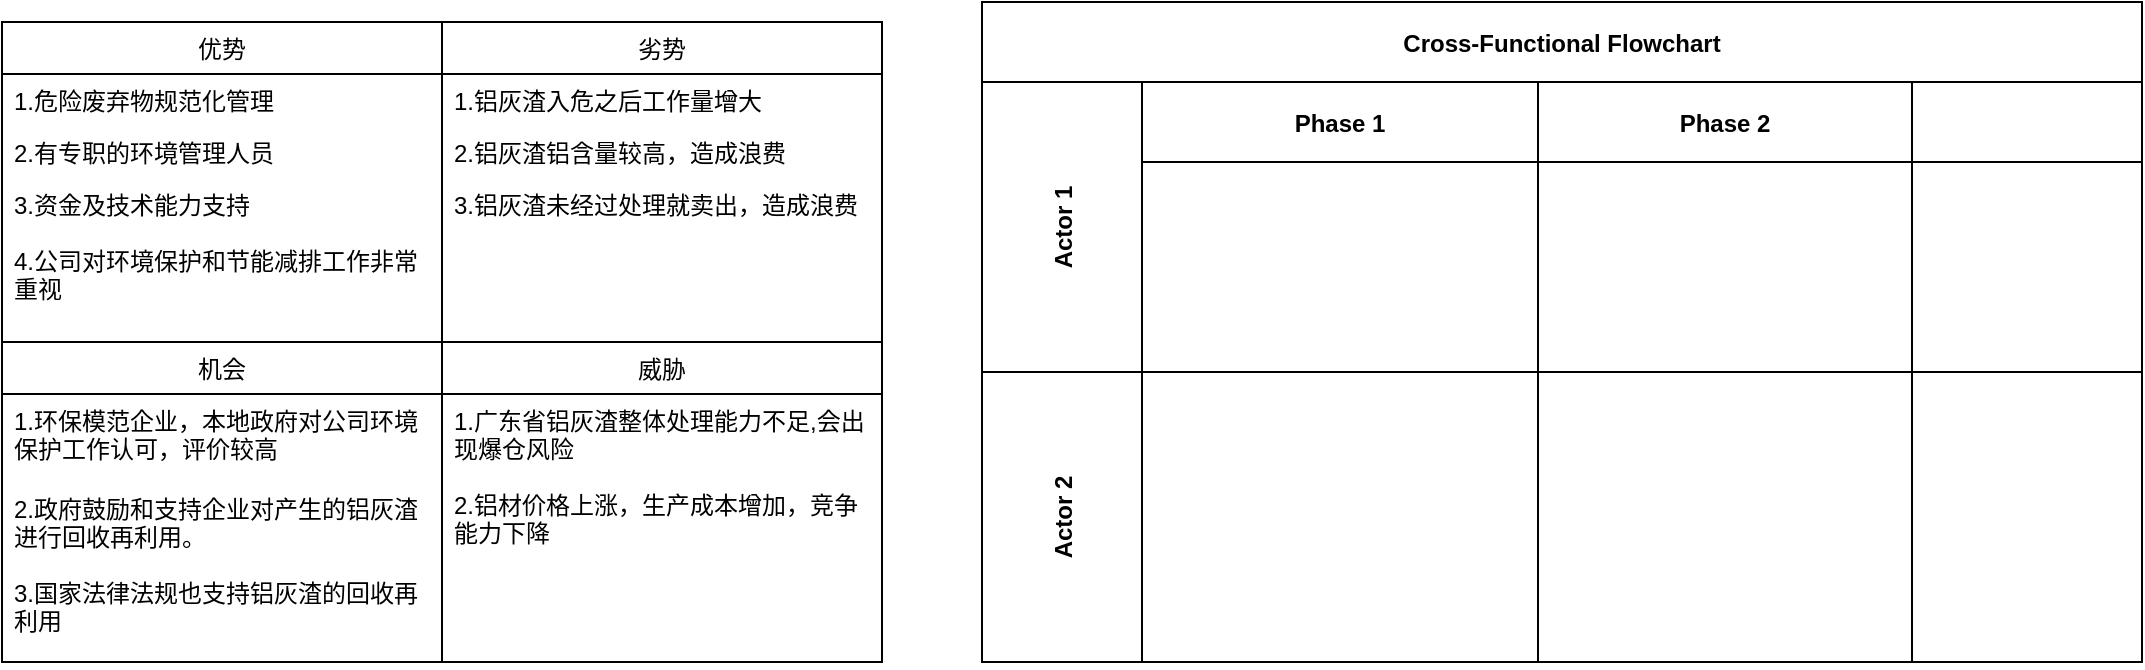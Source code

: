 <mxfile version="14.9.9" type="github">
  <diagram id="kqw_EEB3ICVsyudQTdO8" name="Page-1">
    <mxGraphModel dx="820" dy="422" grid="1" gridSize="10" guides="1" tooltips="1" connect="1" arrows="1" fold="1" page="1" pageScale="1" pageWidth="827" pageHeight="1169" math="0" shadow="0">
      <root>
        <mxCell id="0" />
        <mxCell id="1" parent="0" />
        <mxCell id="Xc-GuWCWaLxMhfv2FBEa-1" value="优势" style="swimlane;fontStyle=0;childLayout=stackLayout;horizontal=1;startSize=26;horizontalStack=0;resizeParent=1;resizeParentMax=0;resizeLast=0;collapsible=1;marginBottom=0;" vertex="1" parent="1">
          <mxGeometry x="70" y="60" width="220" height="320" as="geometry" />
        </mxCell>
        <mxCell id="Xc-GuWCWaLxMhfv2FBEa-2" value="1.危险废弃物规范化管理" style="text;strokeColor=none;fillColor=none;align=left;verticalAlign=top;spacingLeft=4;spacingRight=4;overflow=hidden;rotatable=0;points=[[0,0.5],[1,0.5]];portConstraint=eastwest;" vertex="1" parent="Xc-GuWCWaLxMhfv2FBEa-1">
          <mxGeometry y="26" width="220" height="26" as="geometry" />
        </mxCell>
        <mxCell id="Xc-GuWCWaLxMhfv2FBEa-3" value="2.有专职的环境管理人员" style="text;strokeColor=none;fillColor=none;align=left;verticalAlign=top;spacingLeft=4;spacingRight=4;overflow=hidden;rotatable=0;points=[[0,0.5],[1,0.5]];portConstraint=eastwest;" vertex="1" parent="Xc-GuWCWaLxMhfv2FBEa-1">
          <mxGeometry y="52" width="220" height="26" as="geometry" />
        </mxCell>
        <mxCell id="Xc-GuWCWaLxMhfv2FBEa-4" value="3.资金及技术能力支持&#xa;&#xa;4.公司对环境保护和节能减排工作非常&#xa;重视" style="text;strokeColor=none;fillColor=none;align=left;verticalAlign=top;spacingLeft=4;spacingRight=4;overflow=hidden;rotatable=0;points=[[0,0.5],[1,0.5]];portConstraint=eastwest;" vertex="1" parent="Xc-GuWCWaLxMhfv2FBEa-1">
          <mxGeometry y="78" width="220" height="82" as="geometry" />
        </mxCell>
        <mxCell id="Xc-GuWCWaLxMhfv2FBEa-14" value="机会" style="swimlane;fontStyle=0;childLayout=stackLayout;horizontal=1;startSize=26;horizontalStack=0;resizeParent=1;resizeParentMax=0;resizeLast=0;collapsible=1;marginBottom=0;" vertex="1" parent="Xc-GuWCWaLxMhfv2FBEa-1">
          <mxGeometry y="160" width="220" height="160" as="geometry" />
        </mxCell>
        <mxCell id="Xc-GuWCWaLxMhfv2FBEa-15" value="1.环保模范企业，本地政府对公司环境&#xa;保护工作认可，评价较高" style="text;strokeColor=none;fillColor=none;align=left;verticalAlign=top;spacingLeft=4;spacingRight=4;overflow=hidden;rotatable=0;points=[[0,0.5],[1,0.5]];portConstraint=eastwest;" vertex="1" parent="Xc-GuWCWaLxMhfv2FBEa-14">
          <mxGeometry y="26" width="220" height="44" as="geometry" />
        </mxCell>
        <mxCell id="Xc-GuWCWaLxMhfv2FBEa-17" value="2.政府鼓励和支持企业对产生的铝灰渣&#xa;进行回收再利用。&#xa;&#xa;3.国家法律法规也支持铝灰渣的回收再&#xa;利用" style="text;strokeColor=none;fillColor=none;align=left;verticalAlign=top;spacingLeft=4;spacingRight=4;overflow=hidden;rotatable=0;points=[[0,0.5],[1,0.5]];portConstraint=eastwest;" vertex="1" parent="Xc-GuWCWaLxMhfv2FBEa-14">
          <mxGeometry y="70" width="220" height="90" as="geometry" />
        </mxCell>
        <mxCell id="Xc-GuWCWaLxMhfv2FBEa-9" value="劣势" style="swimlane;fontStyle=0;childLayout=stackLayout;horizontal=1;startSize=26;horizontalStack=0;resizeParent=1;resizeParentMax=0;resizeLast=0;collapsible=1;marginBottom=0;" vertex="1" parent="1">
          <mxGeometry x="290" y="60" width="220" height="320" as="geometry" />
        </mxCell>
        <mxCell id="Xc-GuWCWaLxMhfv2FBEa-10" value="1.铝灰渣入危之后工作量增大" style="text;strokeColor=none;fillColor=none;align=left;verticalAlign=top;spacingLeft=4;spacingRight=4;overflow=hidden;rotatable=0;points=[[0,0.5],[1,0.5]];portConstraint=eastwest;" vertex="1" parent="Xc-GuWCWaLxMhfv2FBEa-9">
          <mxGeometry y="26" width="220" height="26" as="geometry" />
        </mxCell>
        <mxCell id="Xc-GuWCWaLxMhfv2FBEa-11" value="2.铝灰渣铝含量较高，造成浪费" style="text;strokeColor=none;fillColor=none;align=left;verticalAlign=top;spacingLeft=4;spacingRight=4;overflow=hidden;rotatable=0;points=[[0,0.5],[1,0.5]];portConstraint=eastwest;" vertex="1" parent="Xc-GuWCWaLxMhfv2FBEa-9">
          <mxGeometry y="52" width="220" height="26" as="geometry" />
        </mxCell>
        <mxCell id="Xc-GuWCWaLxMhfv2FBEa-12" value="3.铝灰渣未经过处理就卖出，造成浪费" style="text;strokeColor=none;fillColor=none;align=left;verticalAlign=top;spacingLeft=4;spacingRight=4;overflow=hidden;rotatable=0;points=[[0,0.5],[1,0.5]];portConstraint=eastwest;" vertex="1" parent="Xc-GuWCWaLxMhfv2FBEa-9">
          <mxGeometry y="78" width="220" height="82" as="geometry" />
        </mxCell>
        <mxCell id="Xc-GuWCWaLxMhfv2FBEa-18" value="威胁" style="swimlane;fontStyle=0;childLayout=stackLayout;horizontal=1;startSize=26;horizontalStack=0;resizeParent=1;resizeParentMax=0;resizeLast=0;collapsible=1;marginBottom=0;" vertex="1" parent="Xc-GuWCWaLxMhfv2FBEa-9">
          <mxGeometry y="160" width="220" height="160" as="geometry" />
        </mxCell>
        <mxCell id="Xc-GuWCWaLxMhfv2FBEa-19" value="1.广东省铝灰渣整体处理能力不足,会出&#xa;现爆仓风险&#xa;&#xa;2.铝材价格上涨，生产成本增加，竞争&#xa;能力下降" style="text;strokeColor=none;fillColor=none;align=left;verticalAlign=top;spacingLeft=4;spacingRight=4;overflow=hidden;rotatable=0;points=[[0,0.5],[1,0.5]];portConstraint=eastwest;" vertex="1" parent="Xc-GuWCWaLxMhfv2FBEa-18">
          <mxGeometry y="26" width="220" height="134" as="geometry" />
        </mxCell>
        <mxCell id="Xc-GuWCWaLxMhfv2FBEa-35" value="Cross-Functional Flowchart" style="shape=table;childLayout=tableLayout;rowLines=0;columnLines=0;startSize=40;collapsible=0;recursiveResize=0;expand=0;pointerEvents=0;fontStyle=1;align=center;" vertex="1" parent="1">
          <mxGeometry x="560" y="50" width="580" height="330" as="geometry" />
        </mxCell>
        <mxCell id="Xc-GuWCWaLxMhfv2FBEa-36" value="Actor 1" style="swimlane;horizontal=0;points=[[0,0.5],[1,0.5]];portConstraint=eastwest;startSize=80;collapsible=0;recursiveResize=0;expand=0;pointerEvents=0;fontStyle=1" vertex="1" parent="Xc-GuWCWaLxMhfv2FBEa-35">
          <mxGeometry y="40" width="580" height="145" as="geometry" />
        </mxCell>
        <mxCell id="Xc-GuWCWaLxMhfv2FBEa-37" value="Phase 1" style="swimlane;connectable=0;startSize=40;collapsible=0;recursiveResize=0;expand=0;pointerEvents=0;" vertex="1" parent="Xc-GuWCWaLxMhfv2FBEa-36">
          <mxGeometry x="80" width="198" height="145" as="geometry" />
        </mxCell>
        <mxCell id="Xc-GuWCWaLxMhfv2FBEa-38" value="Phase 2" style="swimlane;connectable=0;startSize=40;collapsible=0;recursiveResize=0;expand=0;pointerEvents=0;" vertex="1" parent="Xc-GuWCWaLxMhfv2FBEa-36">
          <mxGeometry x="278" width="187" height="145" as="geometry" />
        </mxCell>
        <mxCell id="Xc-GuWCWaLxMhfv2FBEa-39" value="" style="swimlane;connectable=0;startSize=40;collapsible=0;recursiveResize=0;expand=0;pointerEvents=0;" vertex="1" parent="Xc-GuWCWaLxMhfv2FBEa-36">
          <mxGeometry x="465" width="115" height="145" as="geometry" />
        </mxCell>
        <mxCell id="Xc-GuWCWaLxMhfv2FBEa-40" value="Actor 2" style="swimlane;horizontal=0;points=[[0,0.5],[1,0.5]];portConstraint=eastwest;startSize=80;collapsible=0;recursiveResize=0;expand=0;pointerEvents=0;" vertex="1" parent="Xc-GuWCWaLxMhfv2FBEa-35">
          <mxGeometry y="185" width="580" height="145" as="geometry" />
        </mxCell>
        <mxCell id="Xc-GuWCWaLxMhfv2FBEa-41" value="" style="swimlane;connectable=0;startSize=0;collapsible=0;recursiveResize=0;expand=0;pointerEvents=0;" vertex="1" parent="Xc-GuWCWaLxMhfv2FBEa-40">
          <mxGeometry x="80" width="198" height="145" as="geometry" />
        </mxCell>
        <mxCell id="Xc-GuWCWaLxMhfv2FBEa-42" value="" style="swimlane;connectable=0;startSize=0;collapsible=0;recursiveResize=0;expand=0;pointerEvents=0;" vertex="1" parent="Xc-GuWCWaLxMhfv2FBEa-40">
          <mxGeometry x="278" width="187" height="145" as="geometry" />
        </mxCell>
        <mxCell id="Xc-GuWCWaLxMhfv2FBEa-43" value="" style="swimlane;connectable=0;startSize=0;collapsible=0;recursiveResize=0;expand=0;pointerEvents=0;" vertex="1" parent="Xc-GuWCWaLxMhfv2FBEa-40">
          <mxGeometry x="465" width="115" height="145" as="geometry" />
        </mxCell>
      </root>
    </mxGraphModel>
  </diagram>
</mxfile>
